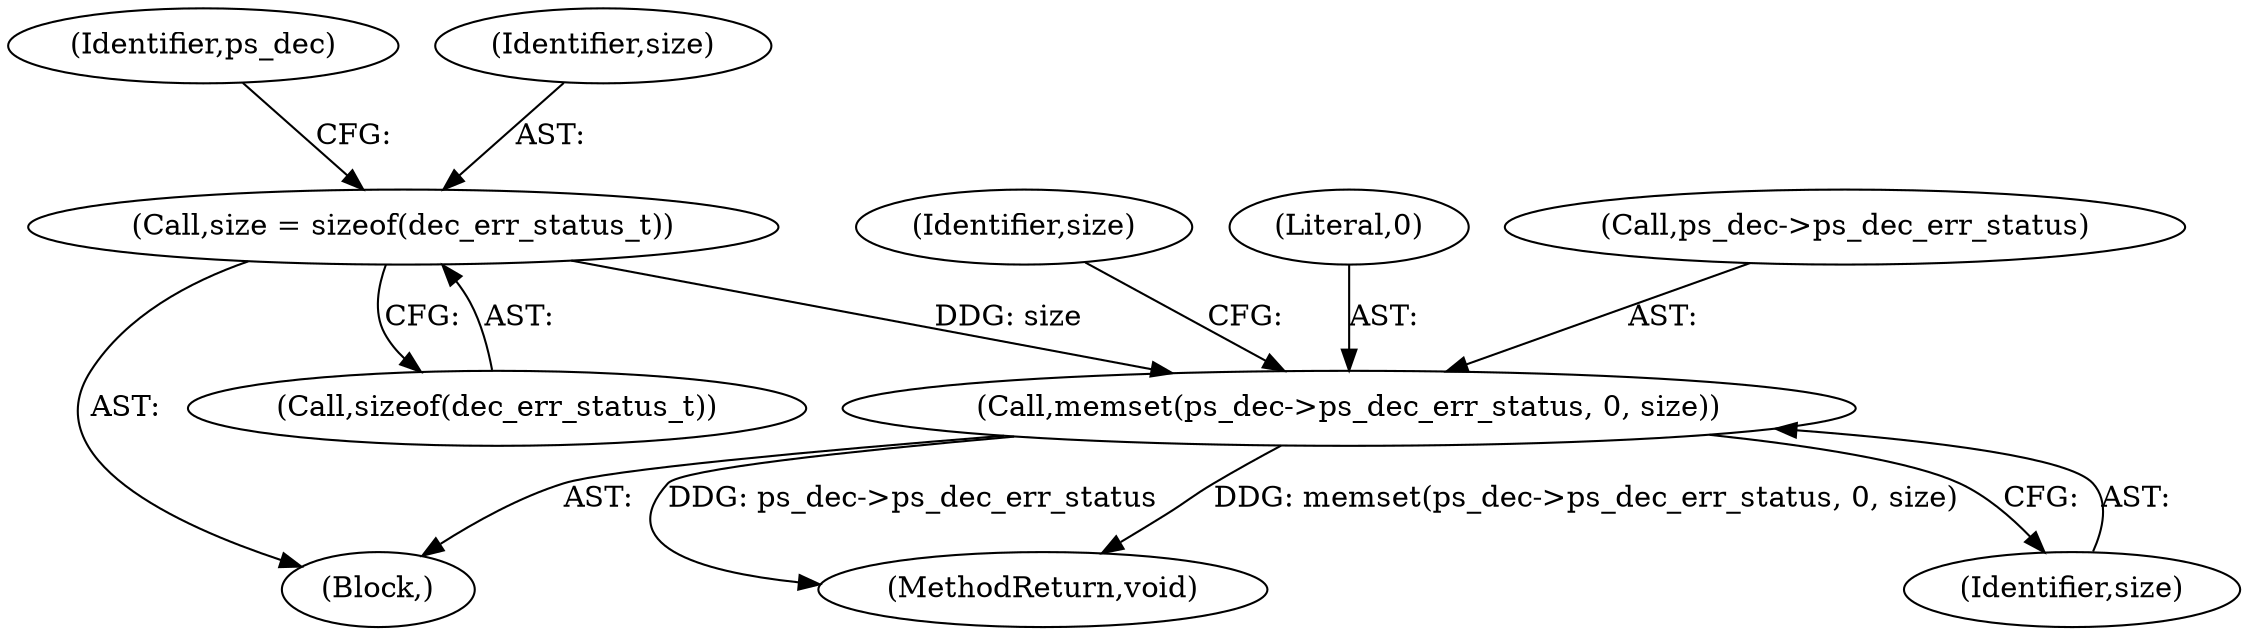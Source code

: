digraph "0_Android_cc676ebd95247646e67907ccab150fb77a847335@API" {
"1000172" [label="(Call,memset(ps_dec->ps_dec_err_status, 0, size))"];
"1000168" [label="(Call,size = sizeof(dec_err_status_t))"];
"1000179" [label="(Identifier,size)"];
"1000176" [label="(Literal,0)"];
"1000170" [label="(Call,sizeof(dec_err_status_t))"];
"1000174" [label="(Identifier,ps_dec)"];
"1000173" [label="(Call,ps_dec->ps_dec_err_status)"];
"1000963" [label="(MethodReturn,void)"];
"1000168" [label="(Call,size = sizeof(dec_err_status_t))"];
"1000172" [label="(Call,memset(ps_dec->ps_dec_err_status, 0, size))"];
"1000121" [label="(Block,)"];
"1000177" [label="(Identifier,size)"];
"1000169" [label="(Identifier,size)"];
"1000172" -> "1000121"  [label="AST: "];
"1000172" -> "1000177"  [label="CFG: "];
"1000173" -> "1000172"  [label="AST: "];
"1000176" -> "1000172"  [label="AST: "];
"1000177" -> "1000172"  [label="AST: "];
"1000179" -> "1000172"  [label="CFG: "];
"1000172" -> "1000963"  [label="DDG: memset(ps_dec->ps_dec_err_status, 0, size)"];
"1000172" -> "1000963"  [label="DDG: ps_dec->ps_dec_err_status"];
"1000168" -> "1000172"  [label="DDG: size"];
"1000168" -> "1000121"  [label="AST: "];
"1000168" -> "1000170"  [label="CFG: "];
"1000169" -> "1000168"  [label="AST: "];
"1000170" -> "1000168"  [label="AST: "];
"1000174" -> "1000168"  [label="CFG: "];
}
